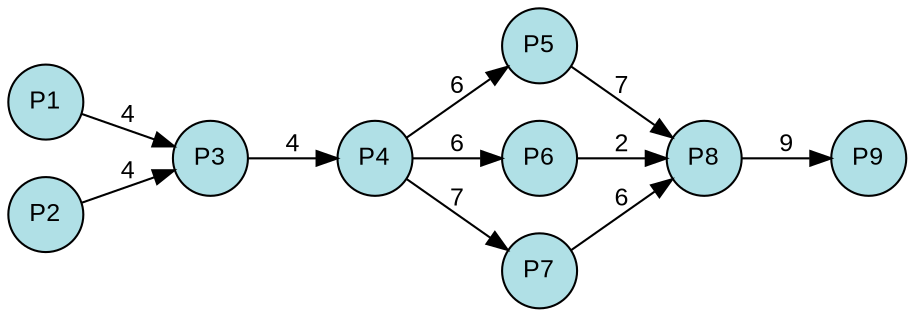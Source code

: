 digraph {
  splines=true;
node [margin=0 fontname=arial fontcolor=black fontsize=12 shape=circle width=0.5 fixedsize=true style=filled fillcolor=powderblue]
  1 [label="P1"]
  2 [label="P2"]
  3 [label="P3"]
  4 [label="P4"]
  5 [label="P5"]
  6 [label="P6"]
  7 [label="P7"]
  8 [label="P8"]
  9 [label="P9"]
rankdir=LR
edge [margin=0 fontname=arial fontcolor=black fontsize=12]
	1 -> 3 [label="4"]
	2 -> 3 [label="4"]
	3 -> 4 [label="4"]
	4 -> 5 [label="6"]
	4 -> 6 [label="6"]
	4 -> 7 [label="7"]
	5 -> 8 [label="7"]
	6 -> 8 [label="2"]
	7 -> 8 [label="6"]
	8 -> 9 [label="9"]
	{rank=same  1, 2 }
	{rank=same  3 }
	{rank=same  4 }
	{rank=same  5, 6, 7 }
	{rank=same  8 }
	{rank=same  9 }
} 
